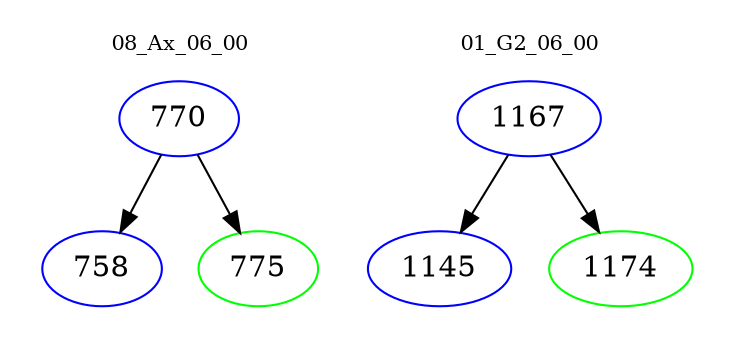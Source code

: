 digraph{
subgraph cluster_0 {
color = white
label = "08_Ax_06_00";
fontsize=10;
T0_770 [label="770", color="blue"]
T0_770 -> T0_758 [color="black"]
T0_758 [label="758", color="blue"]
T0_770 -> T0_775 [color="black"]
T0_775 [label="775", color="green"]
}
subgraph cluster_1 {
color = white
label = "01_G2_06_00";
fontsize=10;
T1_1167 [label="1167", color="blue"]
T1_1167 -> T1_1145 [color="black"]
T1_1145 [label="1145", color="blue"]
T1_1167 -> T1_1174 [color="black"]
T1_1174 [label="1174", color="green"]
}
}
